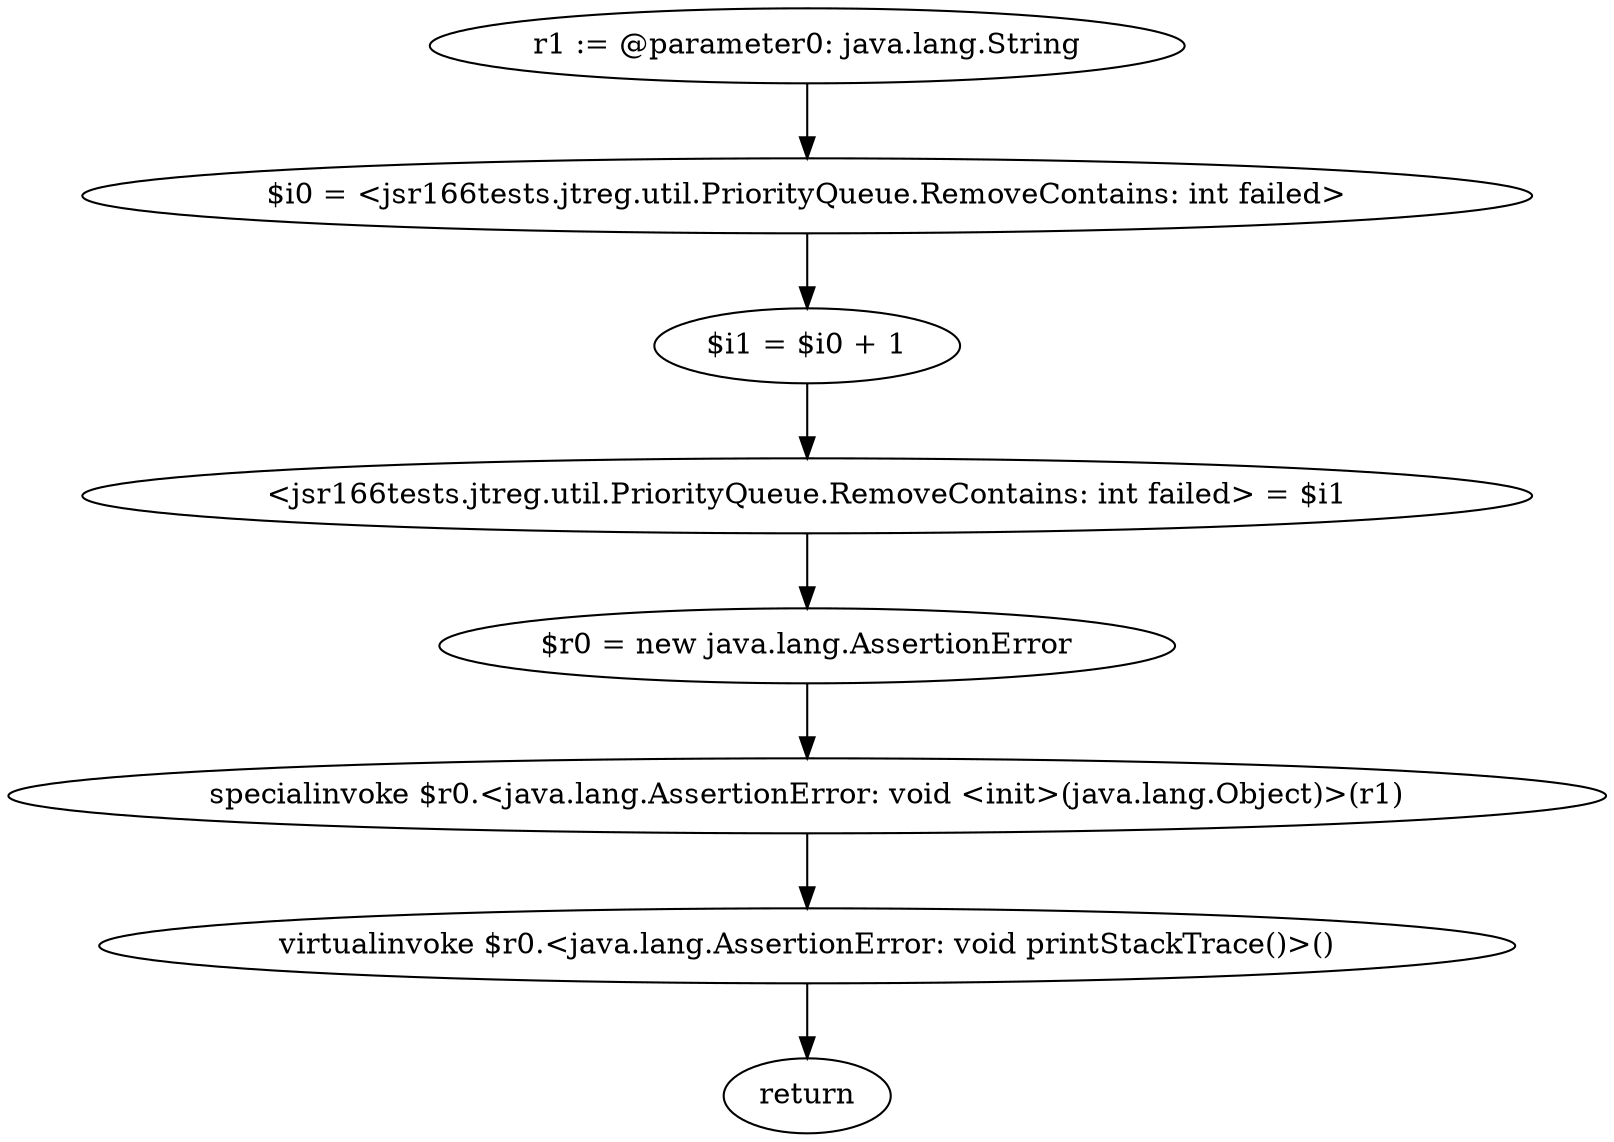 digraph "unitGraph" {
    "r1 := @parameter0: java.lang.String"
    "$i0 = <jsr166tests.jtreg.util.PriorityQueue.RemoveContains: int failed>"
    "$i1 = $i0 + 1"
    "<jsr166tests.jtreg.util.PriorityQueue.RemoveContains: int failed> = $i1"
    "$r0 = new java.lang.AssertionError"
    "specialinvoke $r0.<java.lang.AssertionError: void <init>(java.lang.Object)>(r1)"
    "virtualinvoke $r0.<java.lang.AssertionError: void printStackTrace()>()"
    "return"
    "r1 := @parameter0: java.lang.String"->"$i0 = <jsr166tests.jtreg.util.PriorityQueue.RemoveContains: int failed>";
    "$i0 = <jsr166tests.jtreg.util.PriorityQueue.RemoveContains: int failed>"->"$i1 = $i0 + 1";
    "$i1 = $i0 + 1"->"<jsr166tests.jtreg.util.PriorityQueue.RemoveContains: int failed> = $i1";
    "<jsr166tests.jtreg.util.PriorityQueue.RemoveContains: int failed> = $i1"->"$r0 = new java.lang.AssertionError";
    "$r0 = new java.lang.AssertionError"->"specialinvoke $r0.<java.lang.AssertionError: void <init>(java.lang.Object)>(r1)";
    "specialinvoke $r0.<java.lang.AssertionError: void <init>(java.lang.Object)>(r1)"->"virtualinvoke $r0.<java.lang.AssertionError: void printStackTrace()>()";
    "virtualinvoke $r0.<java.lang.AssertionError: void printStackTrace()>()"->"return";
}
